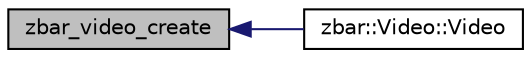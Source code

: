 digraph G
{
  edge [fontname="Helvetica",fontsize="10",labelfontname="Helvetica",labelfontsize="10"];
  node [fontname="Helvetica",fontsize="10",shape=record];
  rankdir=LR;
  Node1 [label="zbar_video_create",height=0.2,width=0.4,color="black", fillcolor="grey75", style="filled" fontcolor="black"];
  Node1 -> Node2 [dir=back,color="midnightblue",fontsize="10",style="solid"];
  Node2 [label="zbar::Video::Video",height=0.2,width=0.4,color="black", fillcolor="white", style="filled",URL="$classzbar_1_1_video.html#a942db449a26345a34ca8510967ca3d24",tooltip="constructor."];
}
